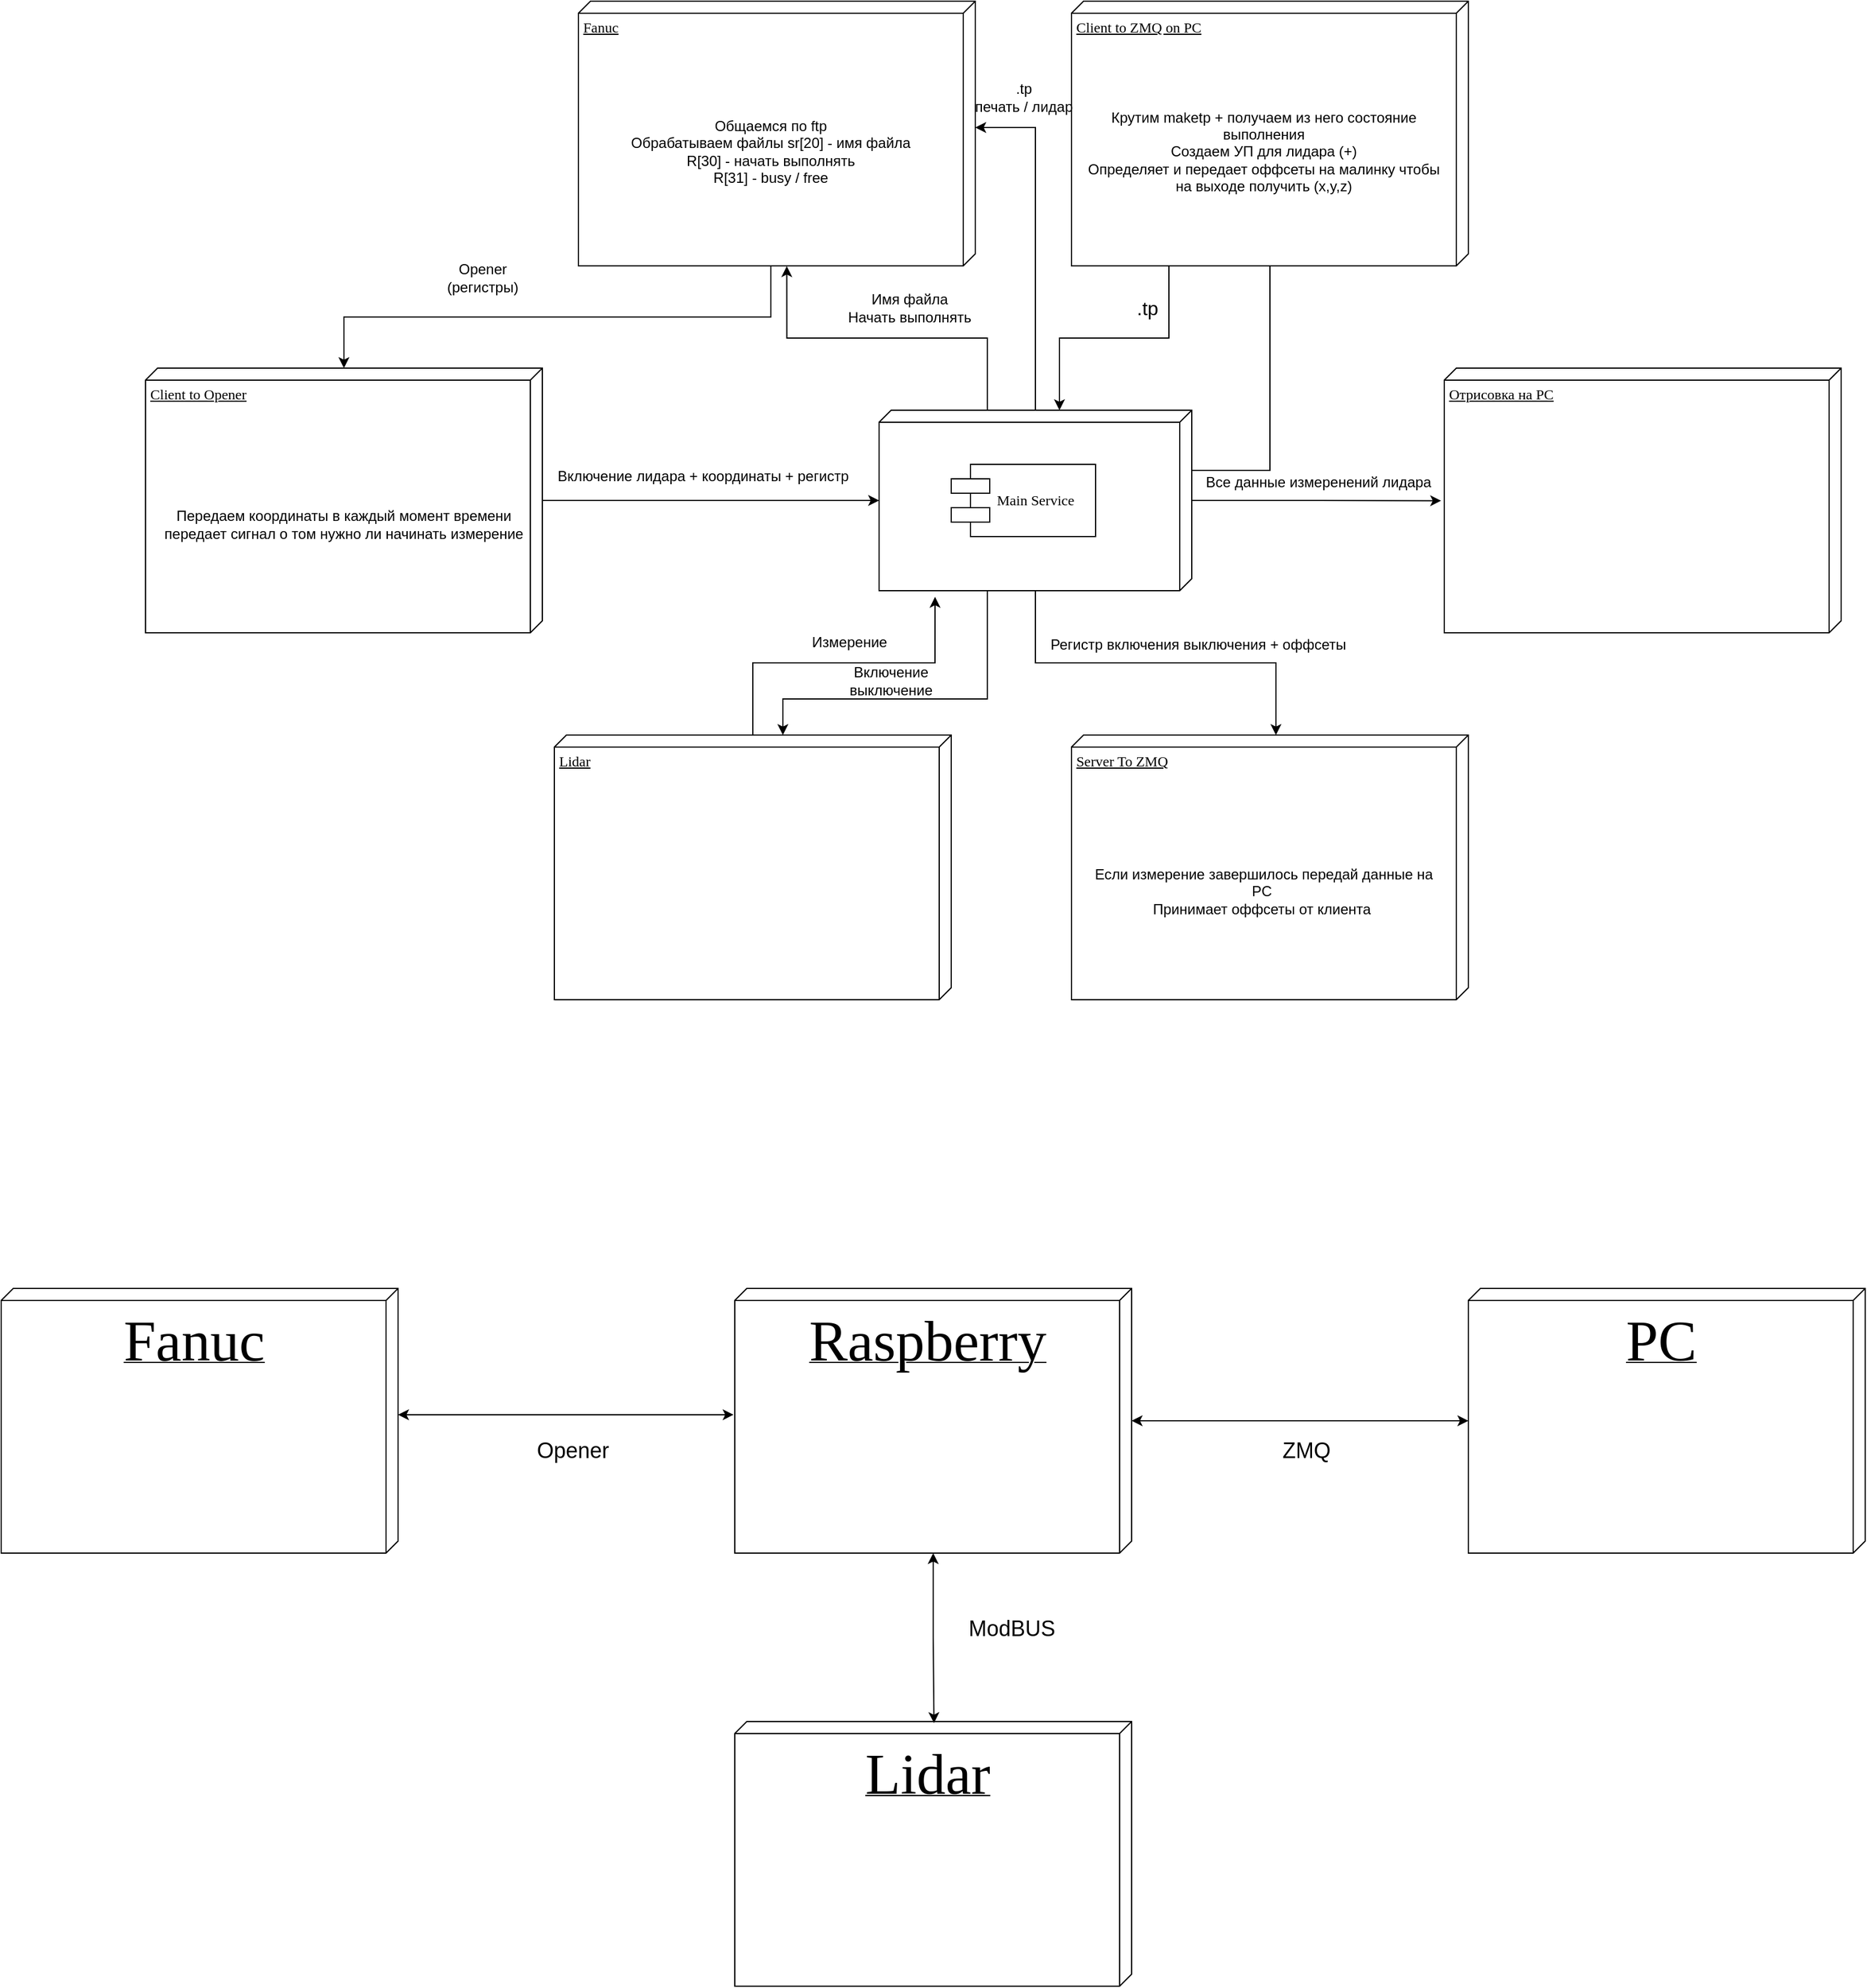 <mxfile version="22.0.8" type="github">
  <diagram name="Page-1" id="5f0bae14-7c28-e335-631c-24af17079c00">
    <mxGraphModel dx="3283" dy="1192" grid="1" gridSize="10" guides="1" tooltips="1" connect="1" arrows="1" fold="1" page="1" pageScale="1" pageWidth="1100" pageHeight="850" background="none" math="0" shadow="0">
      <root>
        <mxCell id="0" />
        <mxCell id="1" parent="0" />
        <mxCell id="39150e848f15840c-1" value="Fanuc" style="verticalAlign=top;align=left;spacingTop=8;spacingLeft=2;spacingRight=12;shape=cube;size=10;direction=south;fontStyle=4;html=1;rounded=0;shadow=0;comic=0;labelBackgroundColor=none;strokeWidth=1;fontFamily=Verdana;fontSize=12" parent="1" vertex="1">
          <mxGeometry x="120" y="70" width="330" height="220" as="geometry" />
        </mxCell>
        <mxCell id="39150e848f15840c-2" value="Client to ZMQ on PC" style="verticalAlign=top;align=left;spacingTop=8;spacingLeft=2;spacingRight=12;shape=cube;size=10;direction=south;fontStyle=4;html=1;rounded=0;shadow=0;comic=0;labelBackgroundColor=none;strokeWidth=1;fontFamily=Verdana;fontSize=12" parent="1" vertex="1">
          <mxGeometry x="530" y="70" width="330" height="220" as="geometry" />
        </mxCell>
        <mxCell id="39150e848f15840c-3" value="" style="verticalAlign=top;align=left;spacingTop=8;spacingLeft=2;spacingRight=12;shape=cube;size=10;direction=south;fontStyle=4;html=1;rounded=0;shadow=0;comic=0;labelBackgroundColor=none;strokeWidth=1;fontFamily=Verdana;fontSize=12" parent="1" vertex="1">
          <mxGeometry x="370" y="410" width="260" height="150" as="geometry" />
        </mxCell>
        <mxCell id="39150e848f15840c-10" value="Main Service" style="shape=component;align=left;spacingLeft=36;rounded=0;shadow=0;comic=0;labelBackgroundColor=none;strokeWidth=1;fontFamily=Verdana;fontSize=12;html=1;" parent="1" vertex="1">
          <mxGeometry x="430" y="455" width="120" height="60" as="geometry" />
        </mxCell>
        <mxCell id="39150e848f15840c-17" style="edgeStyle=orthogonalEdgeStyle;rounded=0;html=1;labelBackgroundColor=none;startArrow=none;startFill=0;startSize=8;endArrow=none;endFill=0;endSize=16;fontFamily=Verdana;fontSize=12;" parent="1" source="39150e848f15840c-3" target="39150e848f15840c-2" edge="1">
          <mxGeometry relative="1" as="geometry">
            <Array as="points">
              <mxPoint x="695" y="460" />
            </Array>
          </mxGeometry>
        </mxCell>
        <mxCell id="WfGRSSMyw_llNKsG44EG-2" value="Opener&lt;br&gt;(регистры)" style="text;html=1;align=center;verticalAlign=middle;resizable=0;points=[];autosize=1;strokeColor=none;fillColor=none;rotation=0;" parent="1" vertex="1">
          <mxGeometry y="280" width="80" height="40" as="geometry" />
        </mxCell>
        <mxCell id="WfGRSSMyw_llNKsG44EG-3" value="Server To ZMQ" style="verticalAlign=top;align=left;spacingTop=8;spacingLeft=2;spacingRight=12;shape=cube;size=10;direction=south;fontStyle=4;html=1;rounded=0;shadow=0;comic=0;labelBackgroundColor=none;strokeWidth=1;fontFamily=Verdana;fontSize=12" parent="1" vertex="1">
          <mxGeometry x="530" y="680" width="330" height="220" as="geometry" />
        </mxCell>
        <mxCell id="WfGRSSMyw_llNKsG44EG-12" value="Lidar" style="verticalAlign=top;align=left;spacingTop=8;spacingLeft=2;spacingRight=12;shape=cube;size=10;direction=south;fontStyle=4;html=1;rounded=0;shadow=0;comic=0;labelBackgroundColor=none;strokeWidth=1;fontFamily=Verdana;fontSize=12" parent="1" vertex="1">
          <mxGeometry x="100" y="680" width="330" height="220" as="geometry" />
        </mxCell>
        <mxCell id="WfGRSSMyw_llNKsG44EG-19" value="Общаемся по ftp&lt;br&gt;Обрабатываем файлы sr[20] - имя файла&lt;br&gt;R[30] - начать выполнять&lt;br&gt;R[31] - busy / free" style="text;html=1;strokeColor=none;fillColor=none;align=center;verticalAlign=middle;whiteSpace=wrap;rounded=0;" parent="1" vertex="1">
          <mxGeometry x="130" y="110" width="300" height="170" as="geometry" />
        </mxCell>
        <mxCell id="WfGRSSMyw_llNKsG44EG-33" style="edgeStyle=orthogonalEdgeStyle;rounded=0;orthogonalLoop=1;jettySize=auto;html=1;" parent="1" edge="1">
          <mxGeometry relative="1" as="geometry">
            <mxPoint x="520" y="410" as="targetPoint" />
            <mxPoint x="611" y="290" as="sourcePoint" />
            <Array as="points">
              <mxPoint x="611" y="350" />
              <mxPoint x="520" y="350" />
            </Array>
          </mxGeometry>
        </mxCell>
        <mxCell id="WfGRSSMyw_llNKsG44EG-20" value="Крутим maketp + получаем из него состояние выполнения&lt;br&gt;Создаем УП для лидара (+)&lt;br&gt;Определяет и передает оффсеты на малинку чтобы на выходе получить (x,y,z)" style="text;html=1;strokeColor=none;fillColor=none;align=center;verticalAlign=middle;whiteSpace=wrap;rounded=0;" parent="1" vertex="1">
          <mxGeometry x="540" y="110" width="300" height="170" as="geometry" />
        </mxCell>
        <mxCell id="WfGRSSMyw_llNKsG44EG-21" value="Отрисовка на PC" style="verticalAlign=top;align=left;spacingTop=8;spacingLeft=2;spacingRight=12;shape=cube;size=10;direction=south;fontStyle=4;html=1;rounded=0;shadow=0;comic=0;labelBackgroundColor=none;strokeWidth=1;fontFamily=Verdana;fontSize=12" parent="1" vertex="1">
          <mxGeometry x="840" y="375" width="330" height="220" as="geometry" />
        </mxCell>
        <mxCell id="WfGRSSMyw_llNKsG44EG-22" style="edgeStyle=orthogonalEdgeStyle;rounded=0;orthogonalLoop=1;jettySize=auto;html=1;entryX=0.501;entryY=1.008;entryDx=0;entryDy=0;entryPerimeter=0;" parent="1" source="39150e848f15840c-3" target="WfGRSSMyw_llNKsG44EG-21" edge="1">
          <mxGeometry relative="1" as="geometry" />
        </mxCell>
        <mxCell id="WfGRSSMyw_llNKsG44EG-25" style="edgeStyle=orthogonalEdgeStyle;rounded=0;orthogonalLoop=1;jettySize=auto;html=1;" parent="1" source="WfGRSSMyw_llNKsG44EG-23" target="39150e848f15840c-3" edge="1">
          <mxGeometry relative="1" as="geometry" />
        </mxCell>
        <mxCell id="WfGRSSMyw_llNKsG44EG-23" value="Client to Opener&lt;br&gt;" style="verticalAlign=top;align=left;spacingTop=8;spacingLeft=2;spacingRight=12;shape=cube;size=10;direction=south;fontStyle=4;html=1;rounded=0;shadow=0;comic=0;labelBackgroundColor=none;strokeWidth=1;fontFamily=Verdana;fontSize=12" parent="1" vertex="1">
          <mxGeometry x="-240" y="375" width="330" height="220" as="geometry" />
        </mxCell>
        <mxCell id="WfGRSSMyw_llNKsG44EG-26" value="Передаем координаты в каждый момент времени&lt;br&gt;передает сигнал о том нужно ли начинать измерение" style="text;html=1;strokeColor=none;fillColor=none;align=center;verticalAlign=middle;whiteSpace=wrap;rounded=0;" parent="1" vertex="1">
          <mxGeometry x="-230" y="420" width="310" height="170" as="geometry" />
        </mxCell>
        <mxCell id="WfGRSSMyw_llNKsG44EG-28" style="edgeStyle=orthogonalEdgeStyle;rounded=0;orthogonalLoop=1;jettySize=auto;html=1;entryX=1.001;entryY=0.475;entryDx=0;entryDy=0;entryPerimeter=0;" parent="1" source="39150e848f15840c-3" target="39150e848f15840c-1" edge="1">
          <mxGeometry relative="1" as="geometry">
            <Array as="points">
              <mxPoint x="460" y="350" />
              <mxPoint x="293" y="350" />
            </Array>
          </mxGeometry>
        </mxCell>
        <mxCell id="WfGRSSMyw_llNKsG44EG-29" value="Имя файла&lt;br&gt;Начать выполнять" style="text;html=1;align=center;verticalAlign=middle;resizable=0;points=[];autosize=1;strokeColor=none;fillColor=none;" parent="1" vertex="1">
          <mxGeometry x="330" y="305" width="130" height="40" as="geometry" />
        </mxCell>
        <mxCell id="WfGRSSMyw_llNKsG44EG-34" value="&lt;font style=&quot;font-size: 16px;&quot;&gt;.tp&amp;nbsp;&lt;/font&gt;" style="text;html=1;align=center;verticalAlign=middle;resizable=0;points=[];autosize=1;strokeColor=none;fillColor=none;" parent="1" vertex="1">
          <mxGeometry x="570" y="310" width="50" height="30" as="geometry" />
        </mxCell>
        <mxCell id="WfGRSSMyw_llNKsG44EG-37" style="edgeStyle=orthogonalEdgeStyle;rounded=0;orthogonalLoop=1;jettySize=auto;html=1;entryX=0;entryY=0;entryDx=105;entryDy=0;entryPerimeter=0;" parent="1" source="39150e848f15840c-3" target="39150e848f15840c-1" edge="1">
          <mxGeometry relative="1" as="geometry" />
        </mxCell>
        <mxCell id="WfGRSSMyw_llNKsG44EG-38" value=".tp&lt;br&gt;печать / лидар" style="text;html=1;align=center;verticalAlign=middle;resizable=0;points=[];autosize=1;strokeColor=none;fillColor=none;" parent="1" vertex="1">
          <mxGeometry x="440" y="130" width="100" height="40" as="geometry" />
        </mxCell>
        <mxCell id="WfGRSSMyw_llNKsG44EG-39" style="edgeStyle=orthogonalEdgeStyle;rounded=0;orthogonalLoop=1;jettySize=auto;html=1;exitX=0;exitY=0;exitDx=220;exitDy=170;exitPerimeter=0;" parent="1" source="39150e848f15840c-1" target="WfGRSSMyw_llNKsG44EG-23" edge="1">
          <mxGeometry relative="1" as="geometry" />
        </mxCell>
        <mxCell id="_K_mVx8vYSZX302gucIz-1" value="Включение лидара + координаты + регистр&amp;nbsp;" style="text;html=1;align=center;verticalAlign=middle;resizable=0;points=[];autosize=1;strokeColor=none;fillColor=none;" parent="1" vertex="1">
          <mxGeometry x="90" y="450" width="270" height="30" as="geometry" />
        </mxCell>
        <mxCell id="ZX0EeAYlly6K1X_Uauz0-2" style="edgeStyle=orthogonalEdgeStyle;rounded=0;orthogonalLoop=1;jettySize=auto;html=1;entryX=0;entryY=0;entryDx=0;entryDy=160;entryPerimeter=0;" parent="1" source="39150e848f15840c-3" target="WfGRSSMyw_llNKsG44EG-3" edge="1">
          <mxGeometry relative="1" as="geometry" />
        </mxCell>
        <mxCell id="ZX0EeAYlly6K1X_Uauz0-3" value="Регистр включения выключения + оффсеты" style="text;html=1;align=center;verticalAlign=middle;resizable=0;points=[];autosize=1;strokeColor=none;fillColor=none;" parent="1" vertex="1">
          <mxGeometry x="500" y="590" width="270" height="30" as="geometry" />
        </mxCell>
        <mxCell id="ZX0EeAYlly6K1X_Uauz0-5" value="Если измерение завершилось передай данные на PC&amp;nbsp;&lt;br&gt;Принимает оффсеты от клиента&amp;nbsp;" style="text;html=1;strokeColor=none;fillColor=none;align=center;verticalAlign=middle;whiteSpace=wrap;rounded=0;" parent="1" vertex="1">
          <mxGeometry x="540" y="730" width="300" height="160" as="geometry" />
        </mxCell>
        <mxCell id="ZX0EeAYlly6K1X_Uauz0-6" style="edgeStyle=orthogonalEdgeStyle;rounded=0;orthogonalLoop=1;jettySize=auto;html=1;" parent="1" source="39150e848f15840c-3" edge="1">
          <mxGeometry relative="1" as="geometry">
            <mxPoint x="290" y="680" as="targetPoint" />
            <Array as="points">
              <mxPoint x="460" y="650" />
              <mxPoint x="290" y="650" />
              <mxPoint x="290" y="680" />
            </Array>
          </mxGeometry>
        </mxCell>
        <mxCell id="ZX0EeAYlly6K1X_Uauz0-7" style="edgeStyle=orthogonalEdgeStyle;rounded=0;orthogonalLoop=1;jettySize=auto;html=1;entryX=1.034;entryY=0.821;entryDx=0;entryDy=0;entryPerimeter=0;" parent="1" source="WfGRSSMyw_llNKsG44EG-12" target="39150e848f15840c-3" edge="1">
          <mxGeometry relative="1" as="geometry" />
        </mxCell>
        <mxCell id="ZX0EeAYlly6K1X_Uauz0-8" value="Включение выключение" style="text;html=1;strokeColor=none;fillColor=none;align=center;verticalAlign=middle;whiteSpace=wrap;rounded=0;" parent="1" vertex="1">
          <mxGeometry x="320" y="620" width="120" height="30" as="geometry" />
        </mxCell>
        <mxCell id="ZX0EeAYlly6K1X_Uauz0-10" value="Измерение" style="text;html=1;align=center;verticalAlign=middle;resizable=0;points=[];autosize=1;strokeColor=none;fillColor=none;" parent="1" vertex="1">
          <mxGeometry x="300" y="588" width="90" height="30" as="geometry" />
        </mxCell>
        <mxCell id="ZX0EeAYlly6K1X_Uauz0-11" value="Все данные измеренений лидара" style="text;html=1;align=center;verticalAlign=middle;resizable=0;points=[];autosize=1;strokeColor=none;fillColor=none;" parent="1" vertex="1">
          <mxGeometry x="630" y="455" width="210" height="30" as="geometry" />
        </mxCell>
        <mxCell id="h0qR2WP93y0kvAsljmoj-2" value="&lt;font style=&quot;font-size: 48px;&quot;&gt;Lidar&lt;/font&gt;" style="verticalAlign=top;align=center;spacingTop=8;spacingLeft=2;spacingRight=12;shape=cube;size=10;direction=south;fontStyle=4;html=1;rounded=0;shadow=0;comic=0;labelBackgroundColor=none;strokeWidth=1;fontFamily=Verdana;fontSize=12" vertex="1" parent="1">
          <mxGeometry x="250" y="1500" width="330" height="220" as="geometry" />
        </mxCell>
        <mxCell id="h0qR2WP93y0kvAsljmoj-7" style="edgeStyle=orthogonalEdgeStyle;rounded=0;orthogonalLoop=1;jettySize=auto;html=1;startArrow=classic;startFill=1;" edge="1" parent="1" source="h0qR2WP93y0kvAsljmoj-4" target="h0qR2WP93y0kvAsljmoj-5">
          <mxGeometry relative="1" as="geometry" />
        </mxCell>
        <mxCell id="h0qR2WP93y0kvAsljmoj-4" value="&lt;font style=&quot;font-size: 48px;&quot;&gt;Raspberry&lt;/font&gt;" style="verticalAlign=top;align=center;spacingTop=8;spacingLeft=2;spacingRight=12;shape=cube;size=10;direction=south;fontStyle=4;html=1;rounded=0;shadow=0;comic=0;labelBackgroundColor=none;strokeWidth=1;fontFamily=Verdana;fontSize=12" vertex="1" parent="1">
          <mxGeometry x="250" y="1140" width="330" height="220" as="geometry" />
        </mxCell>
        <mxCell id="h0qR2WP93y0kvAsljmoj-5" value="&lt;font style=&quot;font-size: 48px;&quot;&gt;PC&lt;/font&gt;" style="verticalAlign=top;align=center;spacingTop=8;spacingLeft=2;spacingRight=12;shape=cube;size=10;direction=south;fontStyle=4;html=1;rounded=0;shadow=0;comic=0;labelBackgroundColor=none;strokeWidth=1;fontFamily=Verdana;fontSize=12" vertex="1" parent="1">
          <mxGeometry x="860" y="1140" width="330" height="220" as="geometry" />
        </mxCell>
        <mxCell id="h0qR2WP93y0kvAsljmoj-6" value="&lt;font style=&quot;font-size: 48px;&quot;&gt;Fanuc&lt;/font&gt;" style="verticalAlign=top;align=center;spacingTop=8;spacingLeft=2;spacingRight=12;shape=cube;size=10;direction=south;fontStyle=4;html=1;rounded=0;shadow=0;comic=0;labelBackgroundColor=none;strokeWidth=1;fontFamily=Verdana;fontSize=12" vertex="1" parent="1">
          <mxGeometry x="-360" y="1140" width="330" height="220" as="geometry" />
        </mxCell>
        <mxCell id="h0qR2WP93y0kvAsljmoj-9" style="edgeStyle=orthogonalEdgeStyle;rounded=0;orthogonalLoop=1;jettySize=auto;html=1;entryX=0.006;entryY=0.498;entryDx=0;entryDy=0;entryPerimeter=0;startArrow=classic;startFill=1;" edge="1" parent="1" source="h0qR2WP93y0kvAsljmoj-4" target="h0qR2WP93y0kvAsljmoj-2">
          <mxGeometry relative="1" as="geometry" />
        </mxCell>
        <mxCell id="h0qR2WP93y0kvAsljmoj-10" style="edgeStyle=orthogonalEdgeStyle;rounded=0;orthogonalLoop=1;jettySize=auto;html=1;exitX=0;exitY=0;exitDx=105;exitDy=0;exitPerimeter=0;entryX=0.477;entryY=1.003;entryDx=0;entryDy=0;entryPerimeter=0;startArrow=classic;startFill=1;" edge="1" parent="1" source="h0qR2WP93y0kvAsljmoj-6" target="h0qR2WP93y0kvAsljmoj-4">
          <mxGeometry relative="1" as="geometry" />
        </mxCell>
        <mxCell id="h0qR2WP93y0kvAsljmoj-11" value="&lt;font style=&quot;font-size: 18px;&quot;&gt;ModBUS&lt;/font&gt;" style="text;html=1;align=center;verticalAlign=middle;resizable=0;points=[];autosize=1;strokeColor=none;fillColor=none;" vertex="1" parent="1">
          <mxGeometry x="430" y="1403" width="100" height="40" as="geometry" />
        </mxCell>
        <mxCell id="h0qR2WP93y0kvAsljmoj-12" value="&lt;font style=&quot;font-size: 18px;&quot;&gt;ZMQ&lt;/font&gt;" style="text;html=1;align=center;verticalAlign=middle;resizable=0;points=[];autosize=1;strokeColor=none;fillColor=none;" vertex="1" parent="1">
          <mxGeometry x="695" y="1255" width="60" height="40" as="geometry" />
        </mxCell>
        <mxCell id="h0qR2WP93y0kvAsljmoj-13" value="&lt;font style=&quot;font-size: 18px;&quot;&gt;Opener&lt;/font&gt;" style="text;html=1;align=center;verticalAlign=middle;resizable=0;points=[];autosize=1;strokeColor=none;fillColor=none;" vertex="1" parent="1">
          <mxGeometry x="75" y="1255" width="80" height="40" as="geometry" />
        </mxCell>
      </root>
    </mxGraphModel>
  </diagram>
</mxfile>
